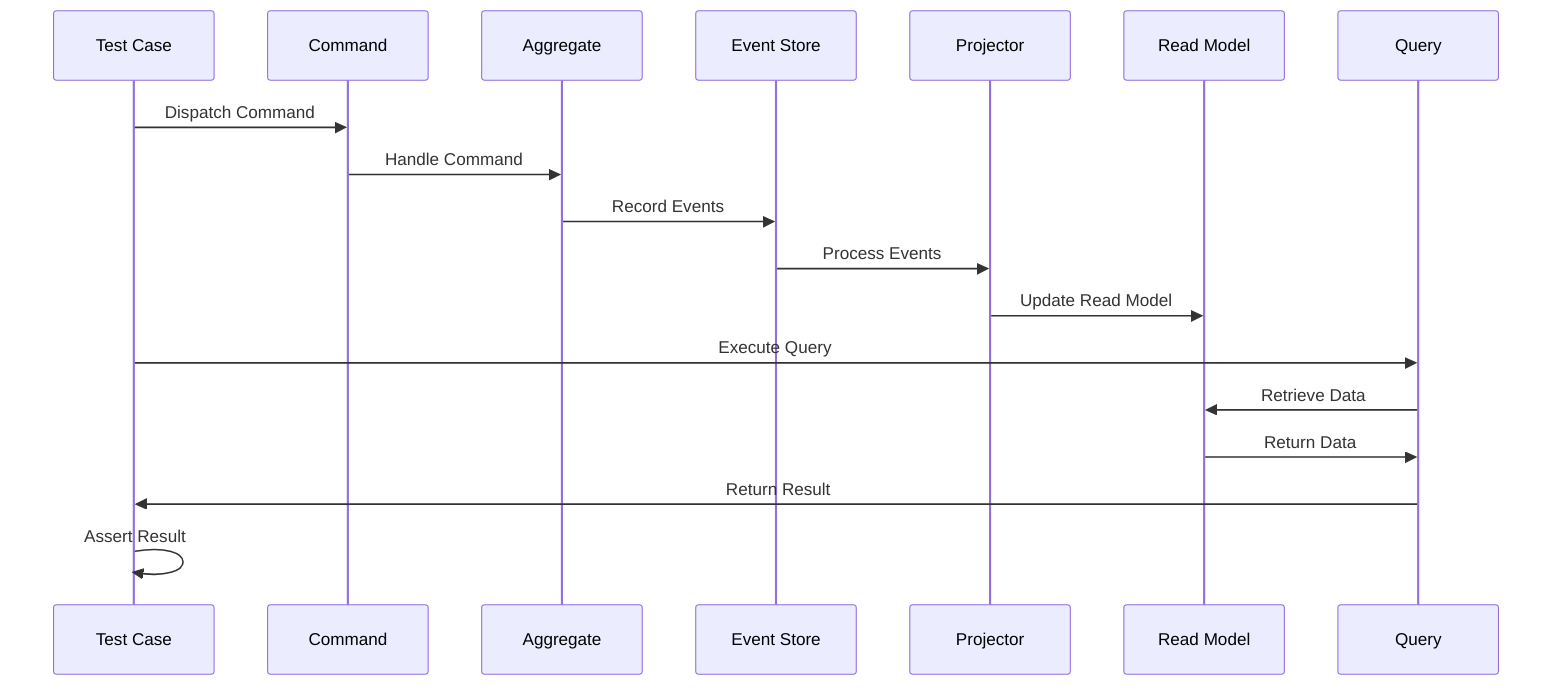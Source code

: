 %%{init: {'theme': 'default', 'themeVariables': { 'primaryColor': '#f5f5f5', 'primaryTextColor': '#333333', 'primaryBorderColor': '#cccccc', 'lineColor': '#666666', 'secondaryColor': '#f0f0f0', 'tertiaryColor': '#ffffff' }}}%%
sequenceDiagram
    participant Test as Test Case
    participant Command as Command
    participant Aggregate as Aggregate
    participant Event as Event Store
    participant Projector as Projector
    participant ReadModel as Read Model
    participant Query as Query
    
    Test->>Command: Dispatch Command
    Command->>Aggregate: Handle Command
    Aggregate->>Event: Record Events
    Event->>Projector: Process Events
    Projector->>ReadModel: Update Read Model
    Test->>Query: Execute Query
    Query->>ReadModel: Retrieve Data
    ReadModel->>Query: Return Data
    Query->>Test: Return Result
    Test->>Test: Assert Result